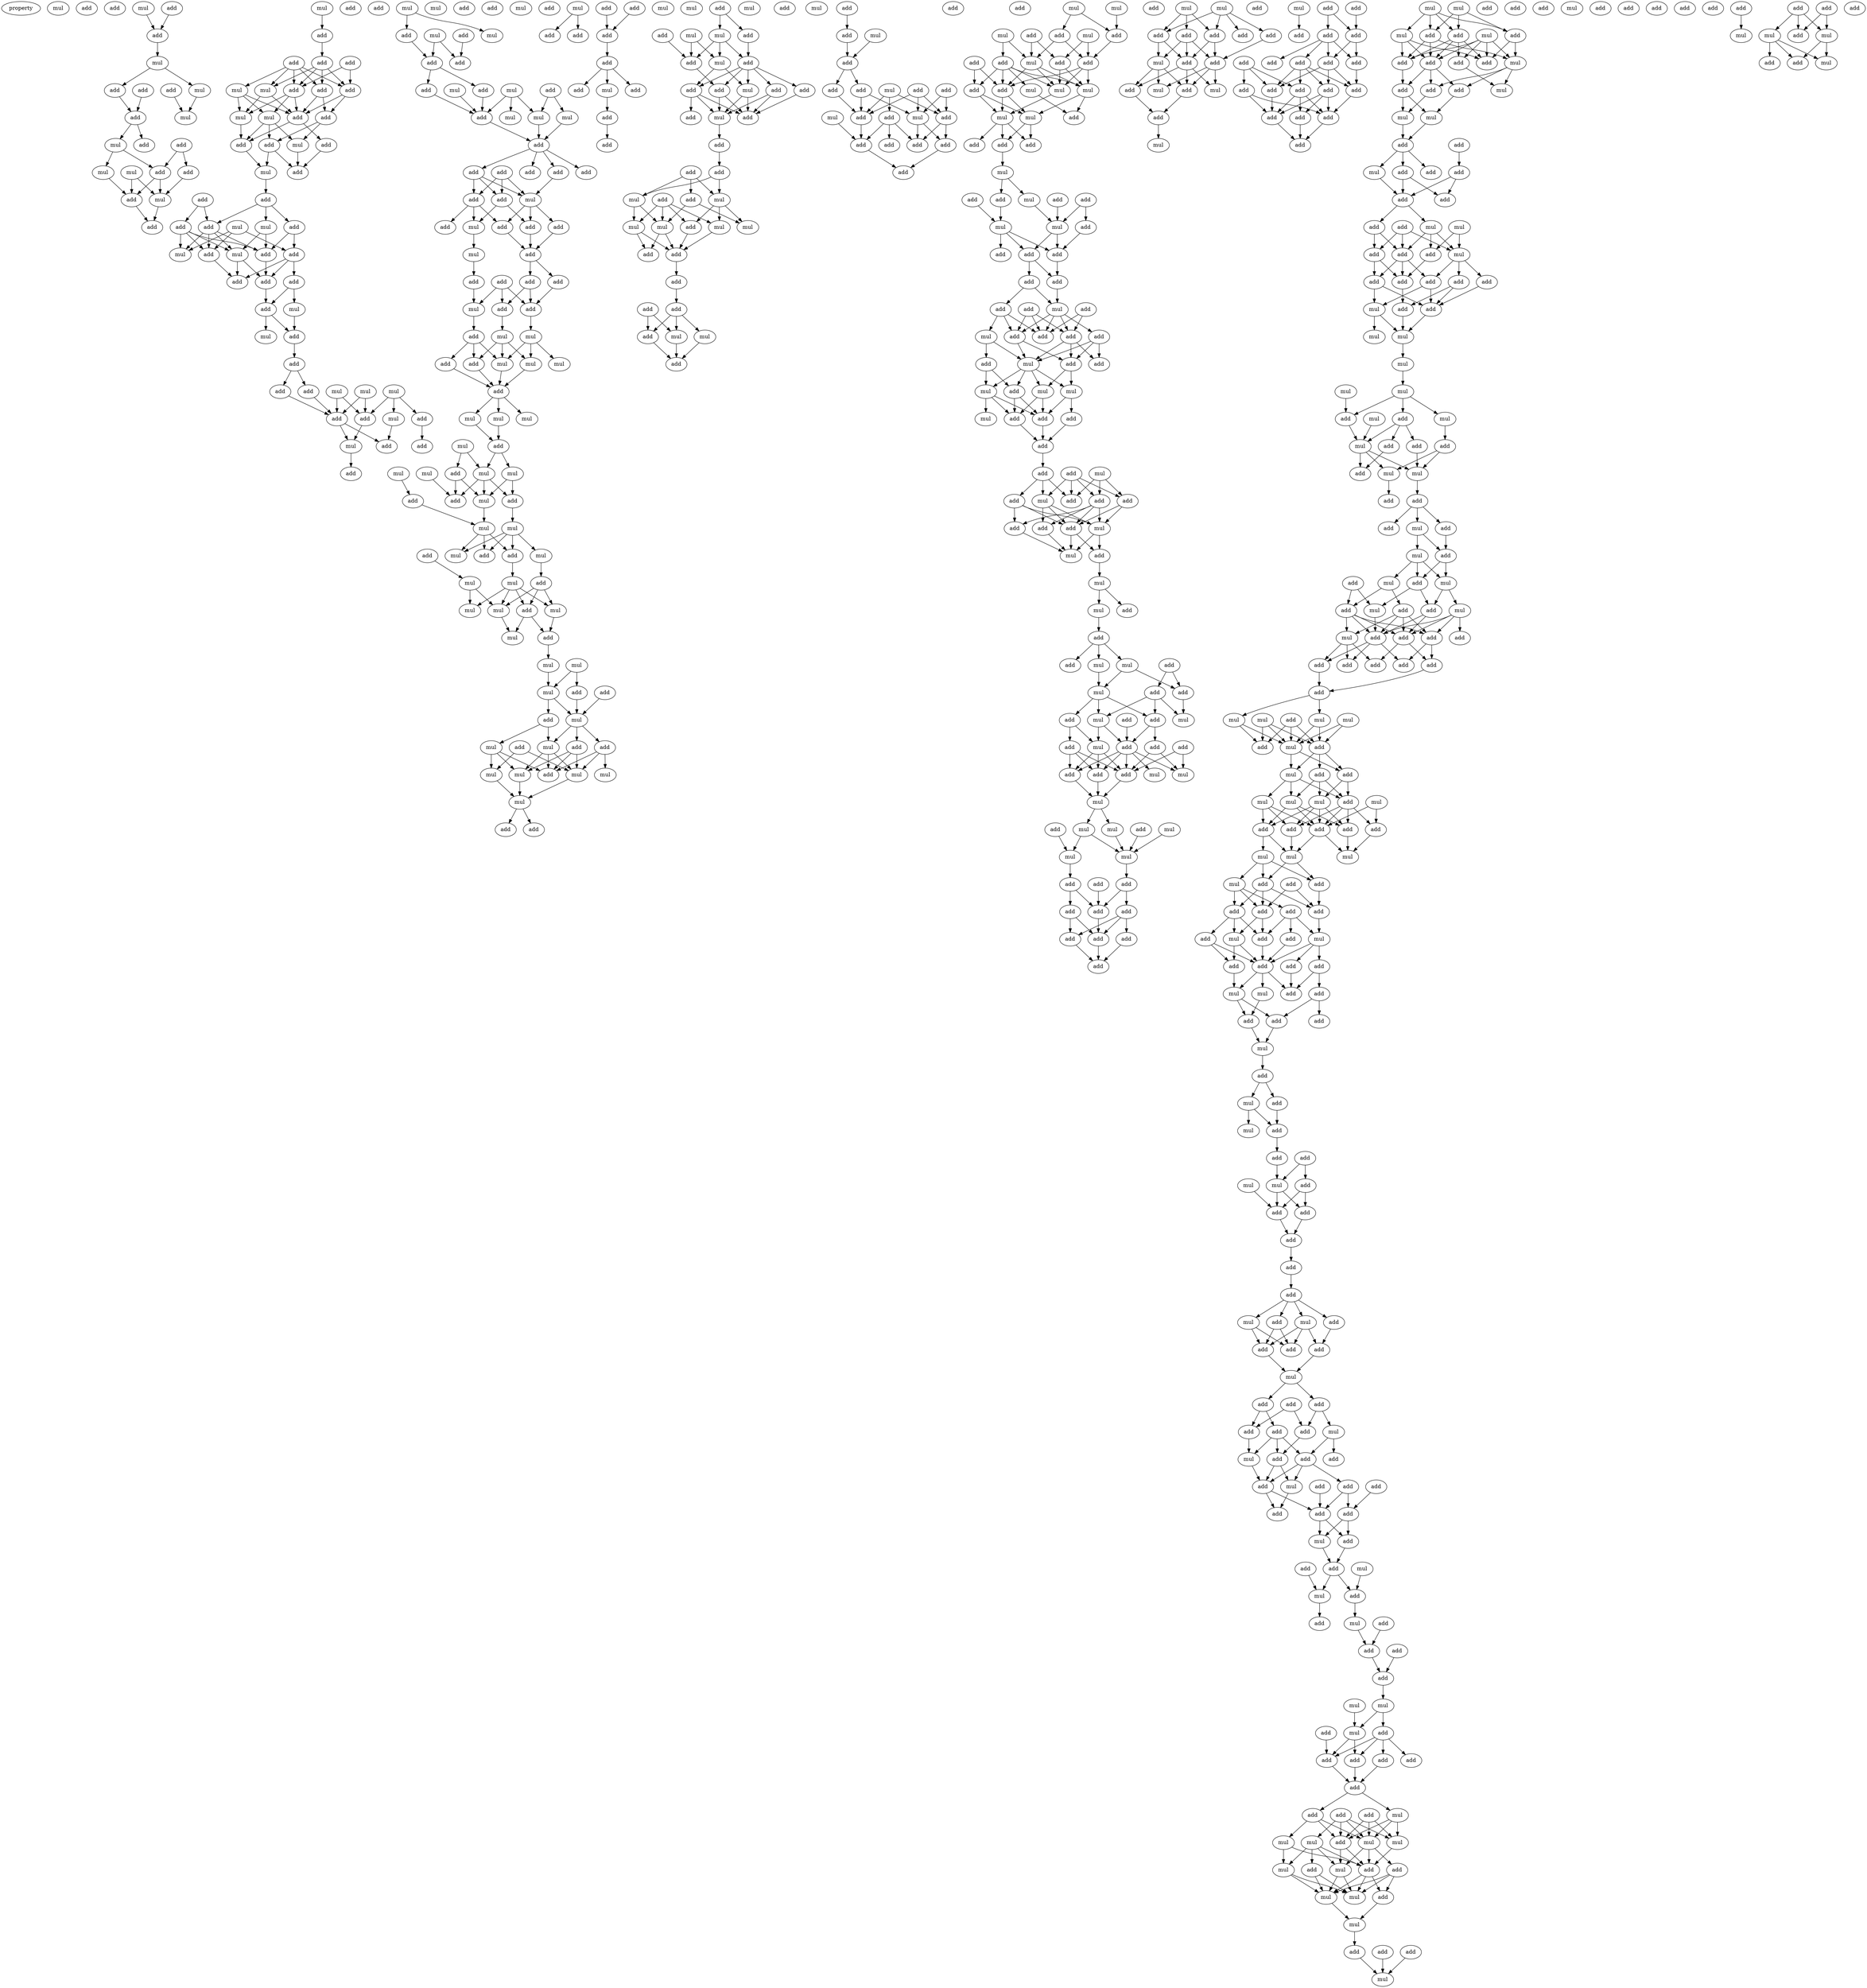 digraph {
    node [fontcolor=black]
    property [mul=2,lf=1.0]
    0 [ label = mul ];
    1 [ label = add ];
    2 [ label = add ];
    3 [ label = mul ];
    4 [ label = add ];
    5 [ label = add ];
    6 [ label = mul ];
    7 [ label = add ];
    8 [ label = add ];
    9 [ label = mul ];
    10 [ label = add ];
    11 [ label = mul ];
    12 [ label = add ];
    13 [ label = add ];
    14 [ label = add ];
    15 [ label = mul ];
    16 [ label = mul ];
    17 [ label = add ];
    18 [ label = add ];
    19 [ label = mul ];
    20 [ label = add ];
    21 [ label = mul ];
    22 [ label = mul ];
    23 [ label = add ];
    24 [ label = add ];
    25 [ label = add ];
    26 [ label = add ];
    27 [ label = add ];
    28 [ label = mul ];
    29 [ label = mul ];
    30 [ label = add ];
    31 [ label = add ];
    32 [ label = add ];
    33 [ label = add ];
    34 [ label = mul ];
    35 [ label = mul ];
    36 [ label = add ];
    37 [ label = add ];
    38 [ label = mul ];
    39 [ label = add ];
    40 [ label = add ];
    41 [ label = add ];
    42 [ label = add ];
    43 [ label = mul ];
    44 [ label = add ];
    45 [ label = add ];
    46 [ label = add ];
    47 [ label = mul ];
    48 [ label = add ];
    49 [ label = mul ];
    50 [ label = add ];
    51 [ label = mul ];
    52 [ label = add ];
    53 [ label = add ];
    54 [ label = mul ];
    55 [ label = add ];
    56 [ label = add ];
    57 [ label = add ];
    58 [ label = add ];
    59 [ label = mul ];
    60 [ label = add ];
    61 [ label = mul ];
    62 [ label = add ];
    63 [ label = add ];
    64 [ label = mul ];
    65 [ label = mul ];
    66 [ label = add ];
    67 [ label = mul ];
    68 [ label = add ];
    69 [ label = add ];
    70 [ label = add ];
    71 [ label = add ];
    72 [ label = add ];
    73 [ label = mul ];
    74 [ label = mul ];
    75 [ label = add ];
    76 [ label = add ];
    77 [ label = add ];
    78 [ label = mul ];
    79 [ label = add ];
    80 [ label = mul ];
    81 [ label = mul ];
    82 [ label = add ];
    83 [ label = mul ];
    84 [ label = add ];
    85 [ label = add ];
    86 [ label = add ];
    87 [ label = mul ];
    88 [ label = mul ];
    89 [ label = add ];
    90 [ label = add ];
    91 [ label = mul ];
    92 [ label = mul ];
    93 [ label = mul ];
    94 [ label = add ];
    95 [ label = add ];
    96 [ label = add ];
    97 [ label = add ];
    98 [ label = add ];
    99 [ label = add ];
    100 [ label = add ];
    101 [ label = add ];
    102 [ label = mul ];
    103 [ label = add ];
    104 [ label = mul ];
    105 [ label = add ];
    106 [ label = add ];
    107 [ label = add ];
    108 [ label = add ];
    109 [ label = add ];
    110 [ label = mul ];
    111 [ label = add ];
    112 [ label = add ];
    113 [ label = add ];
    114 [ label = add ];
    115 [ label = add ];
    116 [ label = add ];
    117 [ label = mul ];
    118 [ label = add ];
    119 [ label = mul ];
    120 [ label = add ];
    121 [ label = mul ];
    122 [ label = mul ];
    123 [ label = mul ];
    124 [ label = add ];
    125 [ label = mul ];
    126 [ label = add ];
    127 [ label = add ];
    128 [ label = mul ];
    129 [ label = mul ];
    130 [ label = mul ];
    131 [ label = add ];
    132 [ label = add ];
    133 [ label = mul ];
    134 [ label = mul ];
    135 [ label = add ];
    136 [ label = mul ];
    137 [ label = mul ];
    138 [ label = mul ];
    139 [ label = add ];
    140 [ label = mul ];
    141 [ label = add ];
    142 [ label = add ];
    143 [ label = mul ];
    144 [ label = mul ];
    145 [ label = mul ];
    146 [ label = add ];
    147 [ label = add ];
    148 [ label = add ];
    149 [ label = mul ];
    150 [ label = mul ];
    151 [ label = add ];
    152 [ label = mul ];
    153 [ label = mul ];
    154 [ label = add ];
    155 [ label = mul ];
    156 [ label = mul ];
    157 [ label = mul ];
    158 [ label = add ];
    159 [ label = mul ];
    160 [ label = mul ];
    161 [ label = mul ];
    162 [ label = add ];
    163 [ label = mul ];
    164 [ label = add ];
    165 [ label = add ];
    166 [ label = mul ];
    167 [ label = add ];
    168 [ label = mul ];
    169 [ label = add ];
    170 [ label = mul ];
    171 [ label = add ];
    172 [ label = mul ];
    173 [ label = add ];
    174 [ label = mul ];
    175 [ label = mul ];
    176 [ label = mul ];
    177 [ label = mul ];
    178 [ label = add ];
    179 [ label = add ];
    180 [ label = add ];
    181 [ label = mul ];
    182 [ label = add ];
    183 [ label = add ];
    184 [ label = add ];
    185 [ label = add ];
    186 [ label = mul ];
    187 [ label = add ];
    188 [ label = add ];
    189 [ label = add ];
    190 [ label = mul ];
    191 [ label = mul ];
    192 [ label = add ];
    193 [ label = add ];
    194 [ label = add ];
    195 [ label = add ];
    196 [ label = mul ];
    197 [ label = add ];
    198 [ label = mul ];
    199 [ label = add ];
    200 [ label = mul ];
    201 [ label = add ];
    202 [ label = add ];
    203 [ label = mul ];
    204 [ label = add ];
    205 [ label = add ];
    206 [ label = add ];
    207 [ label = add ];
    208 [ label = mul ];
    209 [ label = add ];
    210 [ label = mul ];
    211 [ label = add ];
    212 [ label = add ];
    213 [ label = add ];
    214 [ label = add ];
    215 [ label = add ];
    216 [ label = mul ];
    217 [ label = add ];
    218 [ label = mul ];
    219 [ label = add ];
    220 [ label = mul ];
    221 [ label = mul ];
    222 [ label = mul ];
    223 [ label = mul ];
    224 [ label = add ];
    225 [ label = add ];
    226 [ label = add ];
    227 [ label = add ];
    228 [ label = add ];
    229 [ label = add ];
    230 [ label = add ];
    231 [ label = mul ];
    232 [ label = mul ];
    233 [ label = mul ];
    234 [ label = add ];
    235 [ label = add ];
    236 [ label = add ];
    237 [ label = mul ];
    238 [ label = add ];
    239 [ label = mul ];
    240 [ label = add ];
    241 [ label = add ];
    242 [ label = add ];
    243 [ label = add ];
    244 [ label = add ];
    245 [ label = add ];
    246 [ label = mul ];
    247 [ label = add ];
    248 [ label = mul ];
    249 [ label = add ];
    250 [ label = add ];
    251 [ label = add ];
    252 [ label = add ];
    253 [ label = add ];
    254 [ label = add ];
    255 [ label = add ];
    256 [ label = mul ];
    257 [ label = mul ];
    258 [ label = add ];
    259 [ label = add ];
    260 [ label = mul ];
    261 [ label = mul ];
    262 [ label = add ];
    263 [ label = add ];
    264 [ label = add ];
    265 [ label = add ];
    266 [ label = add ];
    267 [ label = mul ];
    268 [ label = add ];
    269 [ label = add ];
    270 [ label = mul ];
    271 [ label = mul ];
    272 [ label = mul ];
    273 [ label = mul ];
    274 [ label = mul ];
    275 [ label = add ];
    276 [ label = add ];
    277 [ label = add ];
    278 [ label = add ];
    279 [ label = mul ];
    280 [ label = add ];
    281 [ label = mul ];
    282 [ label = add ];
    283 [ label = add ];
    284 [ label = add ];
    285 [ label = mul ];
    286 [ label = mul ];
    287 [ label = add ];
    288 [ label = add ];
    289 [ label = add ];
    290 [ label = add ];
    291 [ label = add ];
    292 [ label = add ];
    293 [ label = add ];
    294 [ label = mul ];
    295 [ label = add ];
    296 [ label = add ];
    297 [ label = add ];
    298 [ label = add ];
    299 [ label = mul ];
    300 [ label = add ];
    301 [ label = add ];
    302 [ label = add ];
    303 [ label = mul ];
    304 [ label = add ];
    305 [ label = add ];
    306 [ label = add ];
    307 [ label = mul ];
    308 [ label = mul ];
    309 [ label = mul ];
    310 [ label = add ];
    311 [ label = mul ];
    312 [ label = add ];
    313 [ label = add ];
    314 [ label = add ];
    315 [ label = add ];
    316 [ label = mul ];
    317 [ label = add ];
    318 [ label = add ];
    319 [ label = add ];
    320 [ label = add ];
    321 [ label = mul ];
    322 [ label = add ];
    323 [ label = add ];
    324 [ label = add ];
    325 [ label = add ];
    326 [ label = mul ];
    327 [ label = mul ];
    328 [ label = add ];
    329 [ label = add ];
    330 [ label = mul ];
    331 [ label = mul ];
    332 [ label = add ];
    333 [ label = add ];
    334 [ label = mul ];
    335 [ label = mul ];
    336 [ label = add ];
    337 [ label = add ];
    338 [ label = mul ];
    339 [ label = add ];
    340 [ label = add ];
    341 [ label = add ];
    342 [ label = add ];
    343 [ label = mul ];
    344 [ label = add ];
    345 [ label = mul ];
    346 [ label = add ];
    347 [ label = add ];
    348 [ label = mul ];
    349 [ label = add ];
    350 [ label = add ];
    351 [ label = add ];
    352 [ label = mul ];
    353 [ label = mul ];
    354 [ label = add ];
    355 [ label = add ];
    356 [ label = mul ];
    357 [ label = add ];
    358 [ label = mul ];
    359 [ label = mul ];
    360 [ label = mul ];
    361 [ label = add ];
    362 [ label = mul ];
    363 [ label = mul ];
    364 [ label = add ];
    365 [ label = add ];
    366 [ label = add ];
    367 [ label = add ];
    368 [ label = add ];
    369 [ label = add ];
    370 [ label = add ];
    371 [ label = add ];
    372 [ label = add ];
    373 [ label = add ];
    374 [ label = mul ];
    375 [ label = mul ];
    376 [ label = add ];
    377 [ label = add ];
    378 [ label = add ];
    379 [ label = add ];
    380 [ label = add ];
    381 [ label = add ];
    382 [ label = mul ];
    383 [ label = add ];
    384 [ label = add ];
    385 [ label = add ];
    386 [ label = mul ];
    387 [ label = mul ];
    388 [ label = add ];
    389 [ label = mul ];
    390 [ label = add ];
    391 [ label = mul ];
    392 [ label = add ];
    393 [ label = add ];
    394 [ label = add ];
    395 [ label = add ];
    396 [ label = add ];
    397 [ label = add ];
    398 [ label = add ];
    399 [ label = add ];
    400 [ label = add ];
    401 [ label = add ];
    402 [ label = add ];
    403 [ label = add ];
    404 [ label = add ];
    405 [ label = add ];
    406 [ label = add ];
    407 [ label = add ];
    408 [ label = add ];
    409 [ label = add ];
    410 [ label = add ];
    411 [ label = mul ];
    412 [ label = mul ];
    413 [ label = add ];
    414 [ label = mul ];
    415 [ label = add ];
    416 [ label = add ];
    417 [ label = mul ];
    418 [ label = add ];
    419 [ label = add ];
    420 [ label = mul ];
    421 [ label = add ];
    422 [ label = add ];
    423 [ label = add ];
    424 [ label = add ];
    425 [ label = add ];
    426 [ label = mul ];
    427 [ label = mul ];
    428 [ label = mul ];
    429 [ label = add ];
    430 [ label = add ];
    431 [ label = mul ];
    432 [ label = add ];
    433 [ label = add ];
    434 [ label = add ];
    435 [ label = add ];
    436 [ label = add ];
    437 [ label = add ];
    438 [ label = mul ];
    439 [ label = mul ];
    440 [ label = add ];
    441 [ label = add ];
    442 [ label = add ];
    443 [ label = mul ];
    444 [ label = add ];
    445 [ label = add ];
    446 [ label = add ];
    447 [ label = add ];
    448 [ label = add ];
    449 [ label = add ];
    450 [ label = add ];
    451 [ label = mul ];
    452 [ label = add ];
    453 [ label = mul ];
    454 [ label = mul ];
    455 [ label = mul ];
    456 [ label = mul ];
    457 [ label = mul ];
    458 [ label = mul ];
    459 [ label = add ];
    460 [ label = add ];
    461 [ label = mul ];
    462 [ label = mul ];
    463 [ label = add ];
    464 [ label = add ];
    465 [ label = add ];
    466 [ label = mul ];
    467 [ label = add ];
    468 [ label = add ];
    469 [ label = add ];
    470 [ label = mul ];
    471 [ label = add ];
    472 [ label = add ];
    473 [ label = add ];
    474 [ label = add ];
    475 [ label = add ];
    476 [ label = mul ];
    477 [ label = add ];
    478 [ label = mul ];
    479 [ label = add ];
    480 [ label = mul ];
    481 [ label = mul ];
    482 [ label = add ];
    483 [ label = add ];
    484 [ label = mul ];
    485 [ label = mul ];
    486 [ label = add ];
    487 [ label = add ];
    488 [ label = add ];
    489 [ label = mul ];
    490 [ label = add ];
    491 [ label = add ];
    492 [ label = add ];
    493 [ label = add ];
    494 [ label = add ];
    495 [ label = add ];
    496 [ label = add ];
    497 [ label = add ];
    498 [ label = add ];
    499 [ label = mul ];
    500 [ label = add ];
    501 [ label = mul ];
    502 [ label = mul ];
    503 [ label = mul ];
    504 [ label = mul ];
    505 [ label = add ];
    506 [ label = add ];
    507 [ label = add ];
    508 [ label = mul ];
    509 [ label = add ];
    510 [ label = mul ];
    511 [ label = add ];
    512 [ label = mul ];
    513 [ label = mul ];
    514 [ label = mul ];
    515 [ label = add ];
    516 [ label = add ];
    517 [ label = add ];
    518 [ label = add ];
    519 [ label = add ];
    520 [ label = mul ];
    521 [ label = mul ];
    522 [ label = mul ];
    523 [ label = add ];
    524 [ label = add ];
    525 [ label = add ];
    526 [ label = mul ];
    527 [ label = add ];
    528 [ label = add ];
    529 [ label = add ];
    530 [ label = add ];
    531 [ label = add ];
    532 [ label = mul ];
    533 [ label = mul ];
    534 [ label = add ];
    535 [ label = add ];
    536 [ label = add ];
    537 [ label = add ];
    538 [ label = add ];
    539 [ label = add ];
    540 [ label = add ];
    541 [ label = mul ];
    542 [ label = add ];
    543 [ label = mul ];
    544 [ label = add ];
    545 [ label = add ];
    546 [ label = add ];
    547 [ label = mul ];
    548 [ label = mul ];
    549 [ label = add ];
    550 [ label = mul ];
    551 [ label = add ];
    552 [ label = add ];
    553 [ label = mul ];
    554 [ label = add ];
    555 [ label = add ];
    556 [ label = add ];
    557 [ label = mul ];
    558 [ label = add ];
    559 [ label = mul ];
    560 [ label = add ];
    561 [ label = add ];
    562 [ label = add ];
    563 [ label = add ];
    564 [ label = add ];
    565 [ label = add ];
    566 [ label = add ];
    567 [ label = add ];
    568 [ label = mul ];
    569 [ label = mul ];
    570 [ label = add ];
    571 [ label = add ];
    572 [ label = add ];
    573 [ label = add ];
    574 [ label = mul ];
    575 [ label = add ];
    576 [ label = add ];
    577 [ label = add ];
    578 [ label = add ];
    579 [ label = add ];
    580 [ label = add ];
    581 [ label = mul ];
    582 [ label = add ];
    583 [ label = add ];
    584 [ label = mul ];
    585 [ label = add ];
    586 [ label = mul ];
    587 [ label = add ];
    588 [ label = add ];
    589 [ label = add ];
    590 [ label = add ];
    591 [ label = add ];
    592 [ label = add ];
    593 [ label = add ];
    594 [ label = add ];
    595 [ label = mul ];
    596 [ label = add ];
    597 [ label = add ];
    598 [ label = mul ];
    599 [ label = add ];
    600 [ label = mul ];
    601 [ label = add ];
    602 [ label = mul ];
    603 [ label = add ];
    604 [ label = add ];
    605 [ label = add ];
    606 [ label = add ];
    607 [ label = add ];
    608 [ label = add ];
    609 [ label = mul ];
    610 [ label = mul ];
    611 [ label = add ];
    612 [ label = mul ];
    613 [ label = add ];
    614 [ label = add ];
    615 [ label = add ];
    616 [ label = add ];
    617 [ label = add ];
    618 [ label = add ];
    619 [ label = add ];
    620 [ label = add ];
    621 [ label = add ];
    622 [ label = mul ];
    623 [ label = mul ];
    624 [ label = mul ];
    625 [ label = add ];
    626 [ label = mul ];
    627 [ label = mul ];
    628 [ label = add ];
    629 [ label = add ];
    630 [ label = mul ];
    631 [ label = mul ];
    632 [ label = add ];
    633 [ label = mul ];
    634 [ label = mul ];
    635 [ label = add ];
    636 [ label = mul ];
    637 [ label = add ];
    638 [ label = add ];
    639 [ label = add ];
    640 [ label = add ];
    641 [ label = mul ];
    642 [ label = mul ];
    643 [ label = add ];
    644 [ label = add ];
    645 [ label = mul ];
    646 [ label = mul ];
    647 [ label = add ];
    648 [ label = mul ];
    649 [ label = add ];
    650 [ label = add ];
    651 [ label = add ];
    3 -> 5 [ name = 0 ];
    4 -> 5 [ name = 1 ];
    5 -> 6 [ name = 2 ];
    6 -> 7 [ name = 3 ];
    6 -> 9 [ name = 4 ];
    7 -> 12 [ name = 5 ];
    8 -> 11 [ name = 6 ];
    9 -> 11 [ name = 7 ];
    10 -> 12 [ name = 8 ];
    12 -> 14 [ name = 9 ];
    12 -> 15 [ name = 10 ];
    13 -> 17 [ name = 11 ];
    13 -> 18 [ name = 12 ];
    15 -> 17 [ name = 13 ];
    15 -> 19 [ name = 14 ];
    16 -> 20 [ name = 15 ];
    16 -> 21 [ name = 16 ];
    17 -> 20 [ name = 17 ];
    17 -> 21 [ name = 18 ];
    18 -> 21 [ name = 19 ];
    19 -> 20 [ name = 20 ];
    20 -> 23 [ name = 21 ];
    21 -> 23 [ name = 22 ];
    22 -> 24 [ name = 23 ];
    24 -> 26 [ name = 24 ];
    25 -> 28 [ name = 25 ];
    25 -> 29 [ name = 26 ];
    25 -> 30 [ name = 27 ];
    25 -> 31 [ name = 28 ];
    25 -> 32 [ name = 29 ];
    26 -> 29 [ name = 30 ];
    26 -> 30 [ name = 31 ];
    26 -> 31 [ name = 32 ];
    26 -> 32 [ name = 33 ];
    27 -> 30 [ name = 34 ];
    27 -> 32 [ name = 35 ];
    28 -> 34 [ name = 36 ];
    28 -> 35 [ name = 37 ];
    28 -> 36 [ name = 38 ];
    29 -> 35 [ name = 39 ];
    29 -> 36 [ name = 40 ];
    30 -> 34 [ name = 41 ];
    30 -> 35 [ name = 42 ];
    30 -> 36 [ name = 43 ];
    31 -> 33 [ name = 44 ];
    31 -> 36 [ name = 45 ];
    32 -> 33 [ name = 46 ];
    32 -> 36 [ name = 47 ];
    33 -> 38 [ name = 48 ];
    33 -> 39 [ name = 49 ];
    34 -> 38 [ name = 50 ];
    34 -> 39 [ name = 51 ];
    34 -> 41 [ name = 52 ];
    35 -> 41 [ name = 53 ];
    36 -> 40 [ name = 54 ];
    36 -> 41 [ name = 55 ];
    38 -> 42 [ name = 56 ];
    39 -> 42 [ name = 57 ];
    39 -> 43 [ name = 58 ];
    40 -> 42 [ name = 59 ];
    41 -> 43 [ name = 60 ];
    43 -> 44 [ name = 61 ];
    44 -> 46 [ name = 62 ];
    44 -> 47 [ name = 63 ];
    44 -> 50 [ name = 64 ];
    45 -> 48 [ name = 65 ];
    45 -> 50 [ name = 66 ];
    46 -> 53 [ name = 67 ];
    46 -> 55 [ name = 68 ];
    47 -> 51 [ name = 69 ];
    47 -> 53 [ name = 70 ];
    48 -> 51 [ name = 71 ];
    48 -> 52 [ name = 72 ];
    48 -> 53 [ name = 73 ];
    48 -> 54 [ name = 74 ];
    49 -> 52 [ name = 75 ];
    49 -> 54 [ name = 76 ];
    49 -> 55 [ name = 77 ];
    50 -> 51 [ name = 78 ];
    50 -> 52 [ name = 79 ];
    50 -> 53 [ name = 80 ];
    50 -> 54 [ name = 81 ];
    51 -> 56 [ name = 82 ];
    51 -> 57 [ name = 83 ];
    52 -> 56 [ name = 84 ];
    53 -> 57 [ name = 85 ];
    55 -> 56 [ name = 86 ];
    55 -> 57 [ name = 87 ];
    55 -> 58 [ name = 88 ];
    57 -> 60 [ name = 89 ];
    58 -> 59 [ name = 90 ];
    58 -> 60 [ name = 91 ];
    59 -> 62 [ name = 92 ];
    60 -> 61 [ name = 93 ];
    60 -> 62 [ name = 94 ];
    62 -> 63 [ name = 95 ];
    63 -> 66 [ name = 96 ];
    63 -> 68 [ name = 97 ];
    64 -> 71 [ name = 98 ];
    64 -> 72 [ name = 99 ];
    64 -> 73 [ name = 100 ];
    65 -> 69 [ name = 101 ];
    65 -> 72 [ name = 102 ];
    66 -> 69 [ name = 103 ];
    67 -> 69 [ name = 104 ];
    67 -> 72 [ name = 105 ];
    68 -> 69 [ name = 106 ];
    69 -> 74 [ name = 107 ];
    69 -> 76 [ name = 108 ];
    71 -> 75 [ name = 109 ];
    72 -> 74 [ name = 110 ];
    73 -> 76 [ name = 111 ];
    74 -> 77 [ name = 112 ];
    78 -> 79 [ name = 113 ];
    78 -> 83 [ name = 114 ];
    79 -> 85 [ name = 115 ];
    80 -> 84 [ name = 116 ];
    80 -> 85 [ name = 117 ];
    82 -> 84 [ name = 118 ];
    85 -> 89 [ name = 119 ];
    85 -> 90 [ name = 120 ];
    86 -> 91 [ name = 121 ];
    86 -> 93 [ name = 122 ];
    87 -> 91 [ name = 123 ];
    87 -> 92 [ name = 124 ];
    87 -> 94 [ name = 125 ];
    88 -> 94 [ name = 126 ];
    89 -> 94 [ name = 127 ];
    90 -> 94 [ name = 128 ];
    91 -> 95 [ name = 129 ];
    93 -> 95 [ name = 130 ];
    94 -> 95 [ name = 131 ];
    95 -> 96 [ name = 132 ];
    95 -> 97 [ name = 133 ];
    95 -> 99 [ name = 134 ];
    95 -> 100 [ name = 135 ];
    97 -> 101 [ name = 136 ];
    97 -> 102 [ name = 137 ];
    97 -> 103 [ name = 138 ];
    98 -> 101 [ name = 139 ];
    98 -> 102 [ name = 140 ];
    98 -> 103 [ name = 141 ];
    99 -> 102 [ name = 142 ];
    101 -> 104 [ name = 143 ];
    101 -> 107 [ name = 144 ];
    101 -> 108 [ name = 145 ];
    102 -> 105 [ name = 146 ];
    102 -> 106 [ name = 147 ];
    102 -> 108 [ name = 148 ];
    103 -> 104 [ name = 149 ];
    103 -> 106 [ name = 150 ];
    104 -> 110 [ name = 151 ];
    105 -> 109 [ name = 152 ];
    106 -> 109 [ name = 153 ];
    108 -> 109 [ name = 154 ];
    109 -> 111 [ name = 155 ];
    109 -> 113 [ name = 156 ];
    110 -> 112 [ name = 157 ];
    111 -> 116 [ name = 158 ];
    111 -> 118 [ name = 159 ];
    112 -> 117 [ name = 160 ];
    113 -> 116 [ name = 161 ];
    114 -> 116 [ name = 162 ];
    114 -> 117 [ name = 163 ];
    114 -> 118 [ name = 164 ];
    116 -> 121 [ name = 165 ];
    117 -> 120 [ name = 166 ];
    118 -> 119 [ name = 167 ];
    119 -> 122 [ name = 168 ];
    119 -> 123 [ name = 169 ];
    119 -> 126 [ name = 170 ];
    120 -> 123 [ name = 171 ];
    120 -> 124 [ name = 172 ];
    120 -> 126 [ name = 173 ];
    121 -> 122 [ name = 174 ];
    121 -> 123 [ name = 175 ];
    121 -> 125 [ name = 176 ];
    122 -> 127 [ name = 177 ];
    123 -> 127 [ name = 178 ];
    124 -> 127 [ name = 179 ];
    126 -> 127 [ name = 180 ];
    127 -> 128 [ name = 181 ];
    127 -> 129 [ name = 182 ];
    127 -> 130 [ name = 183 ];
    128 -> 132 [ name = 184 ];
    129 -> 132 [ name = 185 ];
    132 -> 134 [ name = 186 ];
    132 -> 137 [ name = 187 ];
    133 -> 134 [ name = 188 ];
    133 -> 135 [ name = 189 ];
    134 -> 140 [ name = 190 ];
    134 -> 141 [ name = 191 ];
    134 -> 142 [ name = 192 ];
    135 -> 140 [ name = 193 ];
    135 -> 142 [ name = 194 ];
    136 -> 142 [ name = 195 ];
    137 -> 140 [ name = 196 ];
    137 -> 141 [ name = 197 ];
    138 -> 139 [ name = 198 ];
    139 -> 143 [ name = 199 ];
    140 -> 143 [ name = 200 ];
    141 -> 144 [ name = 201 ];
    143 -> 147 [ name = 202 ];
    143 -> 148 [ name = 203 ];
    143 -> 149 [ name = 204 ];
    144 -> 145 [ name = 205 ];
    144 -> 147 [ name = 206 ];
    144 -> 148 [ name = 207 ];
    144 -> 149 [ name = 208 ];
    145 -> 151 [ name = 209 ];
    146 -> 150 [ name = 210 ];
    148 -> 152 [ name = 211 ];
    150 -> 153 [ name = 212 ];
    150 -> 156 [ name = 213 ];
    151 -> 153 [ name = 214 ];
    151 -> 154 [ name = 215 ];
    151 -> 157 [ name = 216 ];
    152 -> 153 [ name = 217 ];
    152 -> 154 [ name = 218 ];
    152 -> 156 [ name = 219 ];
    152 -> 157 [ name = 220 ];
    153 -> 159 [ name = 221 ];
    154 -> 158 [ name = 222 ];
    154 -> 159 [ name = 223 ];
    157 -> 158 [ name = 224 ];
    158 -> 161 [ name = 225 ];
    160 -> 162 [ name = 226 ];
    160 -> 163 [ name = 227 ];
    161 -> 163 [ name = 228 ];
    162 -> 166 [ name = 229 ];
    163 -> 165 [ name = 230 ];
    163 -> 166 [ name = 231 ];
    164 -> 166 [ name = 232 ];
    165 -> 168 [ name = 233 ];
    165 -> 170 [ name = 234 ];
    166 -> 167 [ name = 235 ];
    166 -> 169 [ name = 236 ];
    166 -> 170 [ name = 237 ];
    167 -> 173 [ name = 238 ];
    167 -> 174 [ name = 239 ];
    167 -> 175 [ name = 240 ];
    168 -> 172 [ name = 241 ];
    168 -> 173 [ name = 242 ];
    168 -> 176 [ name = 243 ];
    169 -> 172 [ name = 244 ];
    169 -> 173 [ name = 245 ];
    169 -> 175 [ name = 246 ];
    170 -> 172 [ name = 247 ];
    170 -> 173 [ name = 248 ];
    170 -> 175 [ name = 249 ];
    171 -> 175 [ name = 250 ];
    171 -> 176 [ name = 251 ];
    172 -> 177 [ name = 252 ];
    175 -> 177 [ name = 253 ];
    176 -> 177 [ name = 254 ];
    177 -> 178 [ name = 255 ];
    177 -> 179 [ name = 256 ];
    181 -> 184 [ name = 257 ];
    181 -> 185 [ name = 258 ];
    182 -> 187 [ name = 259 ];
    183 -> 187 [ name = 260 ];
    187 -> 188 [ name = 261 ];
    188 -> 189 [ name = 262 ];
    188 -> 191 [ name = 263 ];
    188 -> 192 [ name = 264 ];
    191 -> 193 [ name = 265 ];
    193 -> 194 [ name = 266 ];
    195 -> 196 [ name = 267 ];
    195 -> 197 [ name = 268 ];
    196 -> 201 [ name = 269 ];
    196 -> 202 [ name = 270 ];
    196 -> 203 [ name = 271 ];
    197 -> 201 [ name = 272 ];
    198 -> 202 [ name = 273 ];
    198 -> 203 [ name = 274 ];
    199 -> 202 [ name = 275 ];
    201 -> 204 [ name = 276 ];
    201 -> 205 [ name = 277 ];
    201 -> 206 [ name = 278 ];
    201 -> 207 [ name = 279 ];
    201 -> 208 [ name = 280 ];
    202 -> 207 [ name = 281 ];
    203 -> 204 [ name = 282 ];
    203 -> 208 [ name = 283 ];
    204 -> 209 [ name = 284 ];
    204 -> 210 [ name = 285 ];
    204 -> 211 [ name = 286 ];
    205 -> 209 [ name = 287 ];
    205 -> 210 [ name = 288 ];
    206 -> 209 [ name = 289 ];
    207 -> 209 [ name = 290 ];
    207 -> 210 [ name = 291 ];
    208 -> 209 [ name = 292 ];
    208 -> 210 [ name = 293 ];
    210 -> 212 [ name = 294 ];
    212 -> 214 [ name = 295 ];
    213 -> 215 [ name = 296 ];
    213 -> 216 [ name = 297 ];
    213 -> 218 [ name = 298 ];
    214 -> 216 [ name = 299 ];
    214 -> 218 [ name = 300 ];
    215 -> 221 [ name = 301 ];
    215 -> 222 [ name = 302 ];
    216 -> 219 [ name = 303 ];
    216 -> 222 [ name = 304 ];
    216 -> 223 [ name = 305 ];
    217 -> 219 [ name = 306 ];
    217 -> 220 [ name = 307 ];
    217 -> 221 [ name = 308 ];
    217 -> 223 [ name = 309 ];
    218 -> 220 [ name = 310 ];
    218 -> 221 [ name = 311 ];
    219 -> 225 [ name = 312 ];
    220 -> 224 [ name = 313 ];
    220 -> 225 [ name = 314 ];
    221 -> 224 [ name = 315 ];
    221 -> 225 [ name = 316 ];
    223 -> 225 [ name = 317 ];
    225 -> 226 [ name = 318 ];
    226 -> 227 [ name = 319 ];
    227 -> 230 [ name = 320 ];
    227 -> 232 [ name = 321 ];
    227 -> 233 [ name = 322 ];
    228 -> 230 [ name = 323 ];
    228 -> 232 [ name = 324 ];
    230 -> 234 [ name = 325 ];
    232 -> 234 [ name = 326 ];
    233 -> 234 [ name = 327 ];
    235 -> 236 [ name = 328 ];
    236 -> 238 [ name = 329 ];
    237 -> 238 [ name = 330 ];
    238 -> 241 [ name = 331 ];
    238 -> 243 [ name = 332 ];
    239 -> 244 [ name = 333 ];
    239 -> 245 [ name = 334 ];
    239 -> 247 [ name = 335 ];
    240 -> 247 [ name = 336 ];
    240 -> 248 [ name = 337 ];
    241 -> 244 [ name = 338 ];
    241 -> 248 [ name = 339 ];
    242 -> 244 [ name = 340 ];
    242 -> 247 [ name = 341 ];
    242 -> 248 [ name = 342 ];
    243 -> 244 [ name = 343 ];
    244 -> 251 [ name = 344 ];
    245 -> 249 [ name = 345 ];
    245 -> 250 [ name = 346 ];
    245 -> 251 [ name = 347 ];
    246 -> 251 [ name = 348 ];
    247 -> 249 [ name = 349 ];
    247 -> 252 [ name = 350 ];
    248 -> 249 [ name = 351 ];
    248 -> 252 [ name = 352 ];
    251 -> 253 [ name = 353 ];
    252 -> 253 [ name = 354 ];
    256 -> 258 [ name = 355 ];
    256 -> 259 [ name = 356 ];
    257 -> 258 [ name = 357 ];
    258 -> 264 [ name = 358 ];
    259 -> 264 [ name = 359 ];
    259 -> 267 [ name = 360 ];
    260 -> 266 [ name = 361 ];
    260 -> 267 [ name = 362 ];
    261 -> 263 [ name = 363 ];
    261 -> 264 [ name = 364 ];
    262 -> 263 [ name = 365 ];
    262 -> 267 [ name = 366 ];
    263 -> 270 [ name = 367 ];
    263 -> 271 [ name = 368 ];
    264 -> 269 [ name = 369 ];
    264 -> 270 [ name = 370 ];
    264 -> 271 [ name = 371 ];
    265 -> 268 [ name = 372 ];
    265 -> 269 [ name = 373 ];
    266 -> 268 [ name = 374 ];
    266 -> 269 [ name = 375 ];
    266 -> 270 [ name = 376 ];
    266 -> 271 [ name = 377 ];
    266 -> 272 [ name = 378 ];
    267 -> 269 [ name = 379 ];
    267 -> 270 [ name = 380 ];
    267 -> 271 [ name = 381 ];
    268 -> 273 [ name = 382 ];
    268 -> 274 [ name = 383 ];
    269 -> 273 [ name = 384 ];
    269 -> 274 [ name = 385 ];
    270 -> 274 [ name = 386 ];
    270 -> 275 [ name = 387 ];
    271 -> 273 [ name = 388 ];
    272 -> 275 [ name = 389 ];
    273 -> 276 [ name = 390 ];
    273 -> 277 [ name = 391 ];
    273 -> 278 [ name = 392 ];
    274 -> 276 [ name = 393 ];
    274 -> 278 [ name = 394 ];
    278 -> 279 [ name = 395 ];
    279 -> 281 [ name = 396 ];
    279 -> 282 [ name = 397 ];
    280 -> 285 [ name = 398 ];
    281 -> 286 [ name = 399 ];
    282 -> 285 [ name = 400 ];
    283 -> 286 [ name = 401 ];
    284 -> 286 [ name = 402 ];
    284 -> 287 [ name = 403 ];
    285 -> 288 [ name = 404 ];
    285 -> 289 [ name = 405 ];
    285 -> 290 [ name = 406 ];
    286 -> 288 [ name = 407 ];
    286 -> 290 [ name = 408 ];
    287 -> 290 [ name = 409 ];
    288 -> 291 [ name = 410 ];
    288 -> 292 [ name = 411 ];
    290 -> 291 [ name = 412 ];
    291 -> 294 [ name = 413 ];
    292 -> 293 [ name = 414 ];
    292 -> 294 [ name = 415 ];
    293 -> 299 [ name = 416 ];
    293 -> 300 [ name = 417 ];
    293 -> 301 [ name = 418 ];
    294 -> 297 [ name = 419 ];
    294 -> 298 [ name = 420 ];
    294 -> 300 [ name = 421 ];
    294 -> 301 [ name = 422 ];
    295 -> 298 [ name = 423 ];
    295 -> 300 [ name = 424 ];
    295 -> 301 [ name = 425 ];
    296 -> 298 [ name = 426 ];
    296 -> 301 [ name = 427 ];
    297 -> 303 [ name = 428 ];
    297 -> 304 [ name = 429 ];
    297 -> 305 [ name = 430 ];
    298 -> 303 [ name = 431 ];
    298 -> 304 [ name = 432 ];
    298 -> 305 [ name = 433 ];
    299 -> 302 [ name = 434 ];
    299 -> 303 [ name = 435 ];
    300 -> 303 [ name = 436 ];
    300 -> 304 [ name = 437 ];
    302 -> 306 [ name = 438 ];
    302 -> 307 [ name = 439 ];
    303 -> 306 [ name = 440 ];
    303 -> 307 [ name = 441 ];
    303 -> 308 [ name = 442 ];
    303 -> 309 [ name = 443 ];
    304 -> 308 [ name = 444 ];
    304 -> 309 [ name = 445 ];
    306 -> 310 [ name = 446 ];
    306 -> 313 [ name = 447 ];
    307 -> 310 [ name = 448 ];
    307 -> 311 [ name = 449 ];
    307 -> 313 [ name = 450 ];
    308 -> 312 [ name = 451 ];
    308 -> 313 [ name = 452 ];
    309 -> 310 [ name = 453 ];
    309 -> 313 [ name = 454 ];
    310 -> 314 [ name = 455 ];
    312 -> 314 [ name = 456 ];
    313 -> 314 [ name = 457 ];
    314 -> 315 [ name = 458 ];
    315 -> 318 [ name = 459 ];
    315 -> 319 [ name = 460 ];
    315 -> 321 [ name = 461 ];
    316 -> 318 [ name = 462 ];
    316 -> 320 [ name = 463 ];
    316 -> 322 [ name = 464 ];
    317 -> 318 [ name = 465 ];
    317 -> 320 [ name = 466 ];
    317 -> 321 [ name = 467 ];
    317 -> 322 [ name = 468 ];
    319 -> 323 [ name = 469 ];
    319 -> 324 [ name = 470 ];
    319 -> 326 [ name = 471 ];
    320 -> 324 [ name = 472 ];
    320 -> 326 [ name = 473 ];
    321 -> 324 [ name = 474 ];
    321 -> 325 [ name = 475 ];
    321 -> 326 [ name = 476 ];
    322 -> 323 [ name = 477 ];
    322 -> 324 [ name = 478 ];
    322 -> 325 [ name = 479 ];
    322 -> 326 [ name = 480 ];
    323 -> 327 [ name = 481 ];
    324 -> 327 [ name = 482 ];
    324 -> 328 [ name = 483 ];
    325 -> 327 [ name = 484 ];
    326 -> 327 [ name = 485 ];
    326 -> 328 [ name = 486 ];
    328 -> 330 [ name = 487 ];
    330 -> 331 [ name = 488 ];
    330 -> 332 [ name = 489 ];
    331 -> 333 [ name = 490 ];
    333 -> 334 [ name = 491 ];
    333 -> 335 [ name = 492 ];
    333 -> 337 [ name = 493 ];
    334 -> 338 [ name = 494 ];
    334 -> 340 [ name = 495 ];
    335 -> 338 [ name = 496 ];
    336 -> 339 [ name = 497 ];
    336 -> 340 [ name = 498 ];
    338 -> 341 [ name = 499 ];
    338 -> 342 [ name = 500 ];
    338 -> 345 [ name = 501 ];
    339 -> 341 [ name = 502 ];
    339 -> 343 [ name = 503 ];
    339 -> 345 [ name = 504 ];
    340 -> 343 [ name = 505 ];
    341 -> 347 [ name = 506 ];
    341 -> 349 [ name = 507 ];
    342 -> 346 [ name = 508 ];
    342 -> 348 [ name = 509 ];
    344 -> 349 [ name = 510 ];
    345 -> 348 [ name = 511 ];
    345 -> 349 [ name = 512 ];
    346 -> 351 [ name = 513 ];
    346 -> 354 [ name = 514 ];
    346 -> 355 [ name = 515 ];
    347 -> 352 [ name = 516 ];
    347 -> 355 [ name = 517 ];
    348 -> 351 [ name = 518 ];
    348 -> 354 [ name = 519 ];
    348 -> 355 [ name = 520 ];
    349 -> 351 [ name = 521 ];
    349 -> 352 [ name = 522 ];
    349 -> 353 [ name = 523 ];
    349 -> 354 [ name = 524 ];
    349 -> 355 [ name = 525 ];
    350 -> 352 [ name = 526 ];
    350 -> 355 [ name = 527 ];
    351 -> 356 [ name = 528 ];
    354 -> 356 [ name = 529 ];
    355 -> 356 [ name = 530 ];
    356 -> 358 [ name = 531 ];
    356 -> 359 [ name = 532 ];
    357 -> 362 [ name = 533 ];
    358 -> 362 [ name = 534 ];
    358 -> 363 [ name = 535 ];
    359 -> 363 [ name = 536 ];
    360 -> 363 [ name = 537 ];
    361 -> 363 [ name = 538 ];
    362 -> 366 [ name = 539 ];
    363 -> 365 [ name = 540 ];
    364 -> 368 [ name = 541 ];
    365 -> 367 [ name = 542 ];
    365 -> 368 [ name = 543 ];
    366 -> 368 [ name = 544 ];
    366 -> 369 [ name = 545 ];
    367 -> 370 [ name = 546 ];
    367 -> 371 [ name = 547 ];
    367 -> 372 [ name = 548 ];
    368 -> 372 [ name = 549 ];
    369 -> 370 [ name = 550 ];
    369 -> 372 [ name = 551 ];
    370 -> 373 [ name = 552 ];
    371 -> 373 [ name = 553 ];
    372 -> 373 [ name = 554 ];
    374 -> 376 [ name = 555 ];
    374 -> 377 [ name = 556 ];
    374 -> 379 [ name = 557 ];
    374 -> 380 [ name = 558 ];
    375 -> 377 [ name = 559 ];
    375 -> 378 [ name = 560 ];
    375 -> 380 [ name = 561 ];
    376 -> 381 [ name = 562 ];
    377 -> 381 [ name = 563 ];
    377 -> 383 [ name = 564 ];
    378 -> 381 [ name = 565 ];
    378 -> 382 [ name = 566 ];
    378 -> 383 [ name = 567 ];
    380 -> 382 [ name = 568 ];
    380 -> 383 [ name = 569 ];
    381 -> 385 [ name = 570 ];
    381 -> 386 [ name = 571 ];
    381 -> 387 [ name = 572 ];
    382 -> 384 [ name = 573 ];
    382 -> 385 [ name = 574 ];
    382 -> 387 [ name = 575 ];
    383 -> 384 [ name = 576 ];
    383 -> 385 [ name = 577 ];
    383 -> 386 [ name = 578 ];
    384 -> 388 [ name = 579 ];
    385 -> 388 [ name = 580 ];
    388 -> 389 [ name = 581 ];
    391 -> 394 [ name = 582 ];
    392 -> 396 [ name = 583 ];
    393 -> 395 [ name = 584 ];
    393 -> 396 [ name = 585 ];
    395 -> 397 [ name = 586 ];
    395 -> 398 [ name = 587 ];
    395 -> 399 [ name = 588 ];
    395 -> 400 [ name = 589 ];
    396 -> 398 [ name = 590 ];
    396 -> 399 [ name = 591 ];
    398 -> 404 [ name = 592 ];
    398 -> 405 [ name = 593 ];
    398 -> 406 [ name = 594 ];
    399 -> 406 [ name = 595 ];
    400 -> 402 [ name = 596 ];
    400 -> 404 [ name = 597 ];
    400 -> 405 [ name = 598 ];
    400 -> 406 [ name = 599 ];
    401 -> 402 [ name = 600 ];
    401 -> 403 [ name = 601 ];
    401 -> 404 [ name = 602 ];
    402 -> 407 [ name = 603 ];
    402 -> 408 [ name = 604 ];
    402 -> 409 [ name = 605 ];
    403 -> 407 [ name = 606 ];
    403 -> 408 [ name = 607 ];
    404 -> 407 [ name = 608 ];
    405 -> 407 [ name = 609 ];
    405 -> 408 [ name = 610 ];
    405 -> 409 [ name = 611 ];
    406 -> 408 [ name = 612 ];
    407 -> 410 [ name = 613 ];
    408 -> 410 [ name = 614 ];
    409 -> 410 [ name = 615 ];
    411 -> 413 [ name = 616 ];
    411 -> 414 [ name = 617 ];
    411 -> 415 [ name = 618 ];
    411 -> 416 [ name = 619 ];
    412 -> 413 [ name = 620 ];
    412 -> 415 [ name = 621 ];
    412 -> 416 [ name = 622 ];
    413 -> 418 [ name = 623 ];
    413 -> 420 [ name = 624 ];
    414 -> 418 [ name = 625 ];
    414 -> 419 [ name = 626 ];
    414 -> 421 [ name = 627 ];
    415 -> 419 [ name = 628 ];
    415 -> 420 [ name = 629 ];
    415 -> 421 [ name = 630 ];
    416 -> 418 [ name = 631 ];
    416 -> 419 [ name = 632 ];
    416 -> 421 [ name = 633 ];
    416 -> 422 [ name = 634 ];
    417 -> 418 [ name = 635 ];
    417 -> 419 [ name = 636 ];
    417 -> 420 [ name = 637 ];
    417 -> 421 [ name = 638 ];
    417 -> 422 [ name = 639 ];
    419 -> 423 [ name = 640 ];
    419 -> 424 [ name = 641 ];
    419 -> 425 [ name = 642 ];
    420 -> 423 [ name = 643 ];
    420 -> 424 [ name = 644 ];
    420 -> 426 [ name = 645 ];
    421 -> 425 [ name = 646 ];
    422 -> 426 [ name = 647 ];
    423 -> 428 [ name = 648 ];
    424 -> 427 [ name = 649 ];
    425 -> 427 [ name = 650 ];
    425 -> 428 [ name = 651 ];
    427 -> 429 [ name = 652 ];
    428 -> 429 [ name = 653 ];
    429 -> 431 [ name = 654 ];
    429 -> 432 [ name = 655 ];
    429 -> 434 [ name = 656 ];
    430 -> 433 [ name = 657 ];
    431 -> 435 [ name = 658 ];
    433 -> 435 [ name = 659 ];
    433 -> 436 [ name = 660 ];
    434 -> 435 [ name = 661 ];
    434 -> 436 [ name = 662 ];
    435 -> 438 [ name = 663 ];
    435 -> 440 [ name = 664 ];
    437 -> 441 [ name = 665 ];
    437 -> 442 [ name = 666 ];
    437 -> 443 [ name = 667 ];
    438 -> 441 [ name = 668 ];
    438 -> 443 [ name = 669 ];
    438 -> 444 [ name = 670 ];
    439 -> 443 [ name = 671 ];
    439 -> 444 [ name = 672 ];
    440 -> 441 [ name = 673 ];
    440 -> 442 [ name = 674 ];
    441 -> 445 [ name = 675 ];
    441 -> 446 [ name = 676 ];
    441 -> 447 [ name = 677 ];
    442 -> 445 [ name = 678 ];
    442 -> 446 [ name = 679 ];
    443 -> 447 [ name = 680 ];
    443 -> 448 [ name = 681 ];
    443 -> 449 [ name = 682 ];
    444 -> 445 [ name = 683 ];
    445 -> 450 [ name = 684 ];
    446 -> 451 [ name = 685 ];
    446 -> 452 [ name = 686 ];
    447 -> 451 [ name = 687 ];
    447 -> 452 [ name = 688 ];
    448 -> 452 [ name = 689 ];
    449 -> 450 [ name = 690 ];
    449 -> 452 [ name = 691 ];
    450 -> 453 [ name = 692 ];
    451 -> 453 [ name = 693 ];
    451 -> 454 [ name = 694 ];
    452 -> 453 [ name = 695 ];
    453 -> 455 [ name = 696 ];
    455 -> 457 [ name = 697 ];
    456 -> 459 [ name = 698 ];
    457 -> 459 [ name = 699 ];
    457 -> 460 [ name = 700 ];
    457 -> 461 [ name = 701 ];
    458 -> 462 [ name = 702 ];
    459 -> 462 [ name = 703 ];
    460 -> 462 [ name = 704 ];
    460 -> 464 [ name = 705 ];
    460 -> 465 [ name = 706 ];
    461 -> 463 [ name = 707 ];
    462 -> 466 [ name = 708 ];
    462 -> 468 [ name = 709 ];
    462 -> 470 [ name = 710 ];
    463 -> 466 [ name = 711 ];
    463 -> 470 [ name = 712 ];
    464 -> 468 [ name = 713 ];
    465 -> 466 [ name = 714 ];
    466 -> 472 [ name = 715 ];
    470 -> 471 [ name = 716 ];
    472 -> 474 [ name = 717 ];
    472 -> 475 [ name = 718 ];
    472 -> 476 [ name = 719 ];
    475 -> 477 [ name = 720 ];
    476 -> 477 [ name = 721 ];
    476 -> 478 [ name = 722 ];
    477 -> 479 [ name = 723 ];
    477 -> 480 [ name = 724 ];
    478 -> 479 [ name = 725 ];
    478 -> 480 [ name = 726 ];
    478 -> 481 [ name = 727 ];
    479 -> 484 [ name = 728 ];
    479 -> 487 [ name = 729 ];
    480 -> 485 [ name = 730 ];
    480 -> 487 [ name = 731 ];
    481 -> 483 [ name = 732 ];
    481 -> 486 [ name = 733 ];
    482 -> 484 [ name = 734 ];
    482 -> 486 [ name = 735 ];
    483 -> 488 [ name = 736 ];
    483 -> 489 [ name = 737 ];
    483 -> 490 [ name = 738 ];
    483 -> 492 [ name = 739 ];
    484 -> 488 [ name = 740 ];
    485 -> 488 [ name = 741 ];
    485 -> 490 [ name = 742 ];
    485 -> 491 [ name = 743 ];
    485 -> 492 [ name = 744 ];
    486 -> 488 [ name = 745 ];
    486 -> 489 [ name = 746 ];
    486 -> 490 [ name = 747 ];
    486 -> 492 [ name = 748 ];
    487 -> 488 [ name = 749 ];
    487 -> 490 [ name = 750 ];
    488 -> 493 [ name = 751 ];
    488 -> 494 [ name = 752 ];
    488 -> 496 [ name = 753 ];
    489 -> 493 [ name = 754 ];
    489 -> 494 [ name = 755 ];
    489 -> 497 [ name = 756 ];
    490 -> 495 [ name = 757 ];
    490 -> 497 [ name = 758 ];
    492 -> 495 [ name = 759 ];
    492 -> 496 [ name = 760 ];
    494 -> 498 [ name = 761 ];
    495 -> 498 [ name = 762 ];
    498 -> 499 [ name = 763 ];
    498 -> 501 [ name = 764 ];
    499 -> 504 [ name = 765 ];
    499 -> 506 [ name = 766 ];
    500 -> 504 [ name = 767 ];
    500 -> 505 [ name = 768 ];
    500 -> 506 [ name = 769 ];
    501 -> 504 [ name = 770 ];
    501 -> 505 [ name = 771 ];
    502 -> 504 [ name = 772 ];
    502 -> 505 [ name = 773 ];
    502 -> 506 [ name = 774 ];
    503 -> 504 [ name = 775 ];
    503 -> 506 [ name = 776 ];
    504 -> 508 [ name = 777 ];
    504 -> 509 [ name = 778 ];
    506 -> 507 [ name = 779 ];
    506 -> 508 [ name = 780 ];
    506 -> 509 [ name = 781 ];
    507 -> 510 [ name = 782 ];
    507 -> 511 [ name = 783 ];
    507 -> 512 [ name = 784 ];
    508 -> 510 [ name = 785 ];
    508 -> 511 [ name = 786 ];
    508 -> 513 [ name = 787 ];
    509 -> 511 [ name = 788 ];
    509 -> 512 [ name = 789 ];
    510 -> 515 [ name = 790 ];
    510 -> 516 [ name = 791 ];
    510 -> 519 [ name = 792 ];
    511 -> 515 [ name = 793 ];
    511 -> 517 [ name = 794 ];
    511 -> 518 [ name = 795 ];
    511 -> 519 [ name = 796 ];
    512 -> 515 [ name = 797 ];
    512 -> 516 [ name = 798 ];
    512 -> 518 [ name = 799 ];
    512 -> 519 [ name = 800 ];
    513 -> 516 [ name = 801 ];
    513 -> 518 [ name = 802 ];
    513 -> 519 [ name = 803 ];
    514 -> 517 [ name = 804 ];
    514 -> 519 [ name = 805 ];
    515 -> 521 [ name = 806 ];
    516 -> 520 [ name = 807 ];
    516 -> 522 [ name = 808 ];
    517 -> 521 [ name = 809 ];
    518 -> 522 [ name = 810 ];
    519 -> 521 [ name = 811 ];
    519 -> 522 [ name = 812 ];
    520 -> 523 [ name = 813 ];
    520 -> 525 [ name = 814 ];
    520 -> 526 [ name = 815 ];
    522 -> 523 [ name = 816 ];
    522 -> 525 [ name = 817 ];
    523 -> 528 [ name = 818 ];
    523 -> 529 [ name = 819 ];
    523 -> 530 [ name = 820 ];
    524 -> 529 [ name = 821 ];
    524 -> 530 [ name = 822 ];
    525 -> 530 [ name = 823 ];
    526 -> 527 [ name = 824 ];
    526 -> 528 [ name = 825 ];
    526 -> 529 [ name = 826 ];
    527 -> 533 [ name = 827 ];
    527 -> 534 [ name = 828 ];
    527 -> 535 [ name = 829 ];
    528 -> 531 [ name = 830 ];
    528 -> 532 [ name = 831 ];
    528 -> 535 [ name = 832 ];
    529 -> 532 [ name = 833 ];
    529 -> 535 [ name = 834 ];
    530 -> 533 [ name = 835 ];
    531 -> 538 [ name = 836 ];
    531 -> 539 [ name = 837 ];
    532 -> 538 [ name = 838 ];
    532 -> 539 [ name = 839 ];
    533 -> 536 [ name = 840 ];
    533 -> 537 [ name = 841 ];
    533 -> 538 [ name = 842 ];
    534 -> 538 [ name = 843 ];
    535 -> 538 [ name = 844 ];
    536 -> 540 [ name = 845 ];
    536 -> 542 [ name = 846 ];
    537 -> 542 [ name = 847 ];
    538 -> 541 [ name = 848 ];
    538 -> 542 [ name = 849 ];
    538 -> 543 [ name = 850 ];
    539 -> 541 [ name = 851 ];
    540 -> 544 [ name = 852 ];
    540 -> 546 [ name = 853 ];
    541 -> 544 [ name = 854 ];
    541 -> 545 [ name = 855 ];
    543 -> 545 [ name = 856 ];
    544 -> 548 [ name = 857 ];
    545 -> 548 [ name = 858 ];
    548 -> 549 [ name = 859 ];
    549 -> 550 [ name = 860 ];
    549 -> 551 [ name = 861 ];
    550 -> 553 [ name = 862 ];
    550 -> 554 [ name = 863 ];
    551 -> 554 [ name = 864 ];
    554 -> 556 [ name = 865 ];
    555 -> 557 [ name = 866 ];
    555 -> 558 [ name = 867 ];
    556 -> 557 [ name = 868 ];
    557 -> 560 [ name = 869 ];
    557 -> 561 [ name = 870 ];
    558 -> 560 [ name = 871 ];
    558 -> 561 [ name = 872 ];
    559 -> 560 [ name = 873 ];
    560 -> 562 [ name = 874 ];
    561 -> 562 [ name = 875 ];
    562 -> 564 [ name = 876 ];
    564 -> 566 [ name = 877 ];
    566 -> 567 [ name = 878 ];
    566 -> 568 [ name = 879 ];
    566 -> 569 [ name = 880 ];
    566 -> 570 [ name = 881 ];
    567 -> 573 [ name = 882 ];
    568 -> 571 [ name = 883 ];
    568 -> 572 [ name = 884 ];
    568 -> 573 [ name = 885 ];
    569 -> 571 [ name = 886 ];
    569 -> 572 [ name = 887 ];
    570 -> 571 [ name = 888 ];
    570 -> 572 [ name = 889 ];
    572 -> 574 [ name = 890 ];
    573 -> 574 [ name = 891 ];
    574 -> 576 [ name = 892 ];
    574 -> 577 [ name = 893 ];
    575 -> 578 [ name = 894 ];
    575 -> 579 [ name = 895 ];
    576 -> 579 [ name = 896 ];
    576 -> 580 [ name = 897 ];
    577 -> 578 [ name = 898 ];
    577 -> 581 [ name = 899 ];
    578 -> 583 [ name = 900 ];
    579 -> 584 [ name = 901 ];
    580 -> 582 [ name = 902 ];
    580 -> 583 [ name = 903 ];
    580 -> 584 [ name = 904 ];
    581 -> 582 [ name = 905 ];
    581 -> 585 [ name = 906 ];
    582 -> 586 [ name = 907 ];
    582 -> 587 [ name = 908 ];
    582 -> 589 [ name = 909 ];
    583 -> 586 [ name = 910 ];
    583 -> 587 [ name = 911 ];
    584 -> 587 [ name = 912 ];
    586 -> 594 [ name = 913 ];
    587 -> 593 [ name = 914 ];
    587 -> 594 [ name = 915 ];
    588 -> 593 [ name = 916 ];
    589 -> 592 [ name = 917 ];
    589 -> 593 [ name = 918 ];
    590 -> 592 [ name = 919 ];
    592 -> 595 [ name = 920 ];
    592 -> 596 [ name = 921 ];
    593 -> 595 [ name = 922 ];
    593 -> 596 [ name = 923 ];
    595 -> 597 [ name = 924 ];
    596 -> 597 [ name = 925 ];
    597 -> 600 [ name = 926 ];
    597 -> 601 [ name = 927 ];
    598 -> 601 [ name = 928 ];
    599 -> 600 [ name = 929 ];
    600 -> 604 [ name = 930 ];
    601 -> 602 [ name = 931 ];
    602 -> 606 [ name = 932 ];
    603 -> 606 [ name = 933 ];
    605 -> 608 [ name = 934 ];
    606 -> 608 [ name = 935 ];
    608 -> 609 [ name = 936 ];
    609 -> 612 [ name = 937 ];
    609 -> 613 [ name = 938 ];
    610 -> 612 [ name = 939 ];
    611 -> 614 [ name = 940 ];
    612 -> 614 [ name = 941 ];
    612 -> 617 [ name = 942 ];
    613 -> 614 [ name = 943 ];
    613 -> 615 [ name = 944 ];
    613 -> 616 [ name = 945 ];
    613 -> 617 [ name = 946 ];
    614 -> 618 [ name = 947 ];
    615 -> 618 [ name = 948 ];
    617 -> 618 [ name = 949 ];
    618 -> 621 [ name = 950 ];
    618 -> 622 [ name = 951 ];
    619 -> 624 [ name = 952 ];
    619 -> 625 [ name = 953 ];
    619 -> 626 [ name = 954 ];
    620 -> 623 [ name = 955 ];
    620 -> 624 [ name = 956 ];
    620 -> 625 [ name = 957 ];
    620 -> 626 [ name = 958 ];
    621 -> 624 [ name = 959 ];
    621 -> 625 [ name = 960 ];
    621 -> 627 [ name = 961 ];
    622 -> 624 [ name = 962 ];
    622 -> 625 [ name = 963 ];
    622 -> 626 [ name = 964 ];
    623 -> 628 [ name = 965 ];
    623 -> 629 [ name = 966 ];
    623 -> 630 [ name = 967 ];
    623 -> 631 [ name = 968 ];
    624 -> 629 [ name = 969 ];
    624 -> 630 [ name = 970 ];
    624 -> 632 [ name = 971 ];
    625 -> 629 [ name = 972 ];
    625 -> 630 [ name = 973 ];
    626 -> 629 [ name = 974 ];
    627 -> 629 [ name = 975 ];
    627 -> 631 [ name = 976 ];
    628 -> 633 [ name = 977 ];
    628 -> 634 [ name = 978 ];
    629 -> 633 [ name = 979 ];
    629 -> 634 [ name = 980 ];
    629 -> 635 [ name = 981 ];
    630 -> 633 [ name = 982 ];
    630 -> 634 [ name = 983 ];
    631 -> 633 [ name = 984 ];
    631 -> 634 [ name = 985 ];
    632 -> 633 [ name = 986 ];
    632 -> 634 [ name = 987 ];
    632 -> 635 [ name = 988 ];
    634 -> 636 [ name = 989 ];
    635 -> 636 [ name = 990 ];
    636 -> 637 [ name = 991 ];
    637 -> 642 [ name = 992 ];
    638 -> 642 [ name = 993 ];
    639 -> 641 [ name = 994 ];
    640 -> 642 [ name = 995 ];
    643 -> 645 [ name = 996 ];
    643 -> 646 [ name = 997 ];
    643 -> 647 [ name = 998 ];
    644 -> 645 [ name = 999 ];
    644 -> 647 [ name = 1000 ];
    645 -> 648 [ name = 1001 ];
    645 -> 649 [ name = 1002 ];
    646 -> 648 [ name = 1003 ];
    646 -> 649 [ name = 1004 ];
    646 -> 650 [ name = 1005 ];
}
